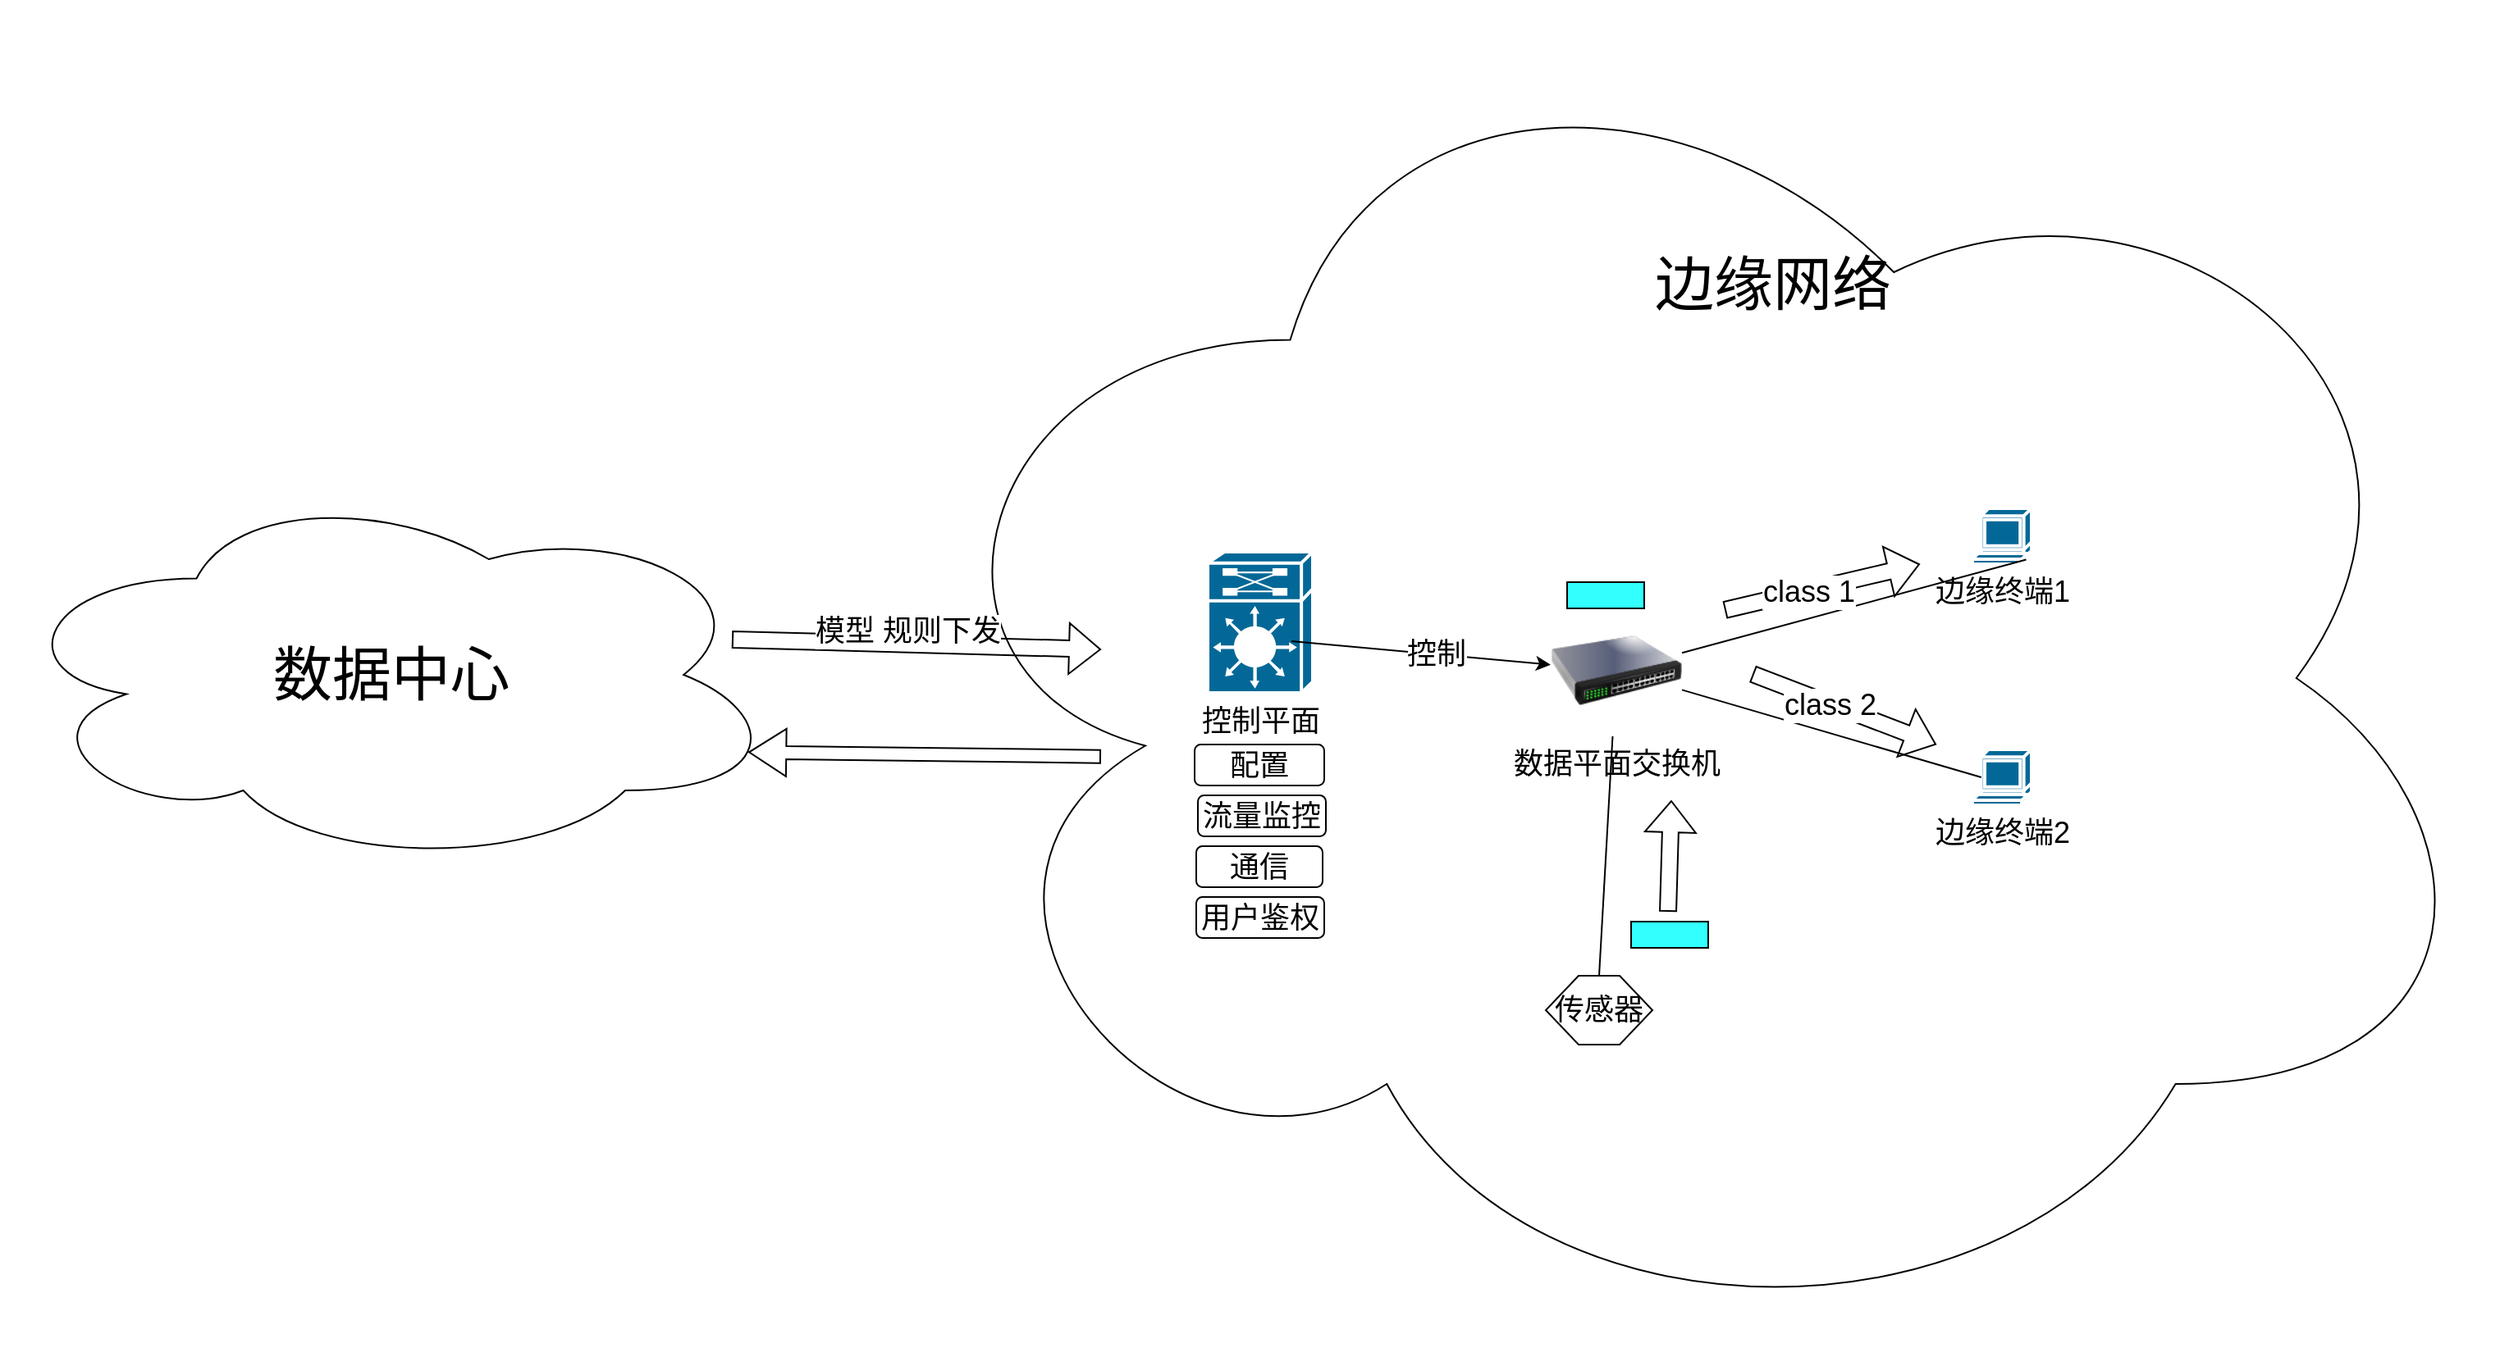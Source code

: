 <mxfile version="24.8.1">
  <diagram name="Page-1" id="c37626ed-c26b-45fb-9056-f9ebc6bb27b6">
    <mxGraphModel dx="1666" dy="827" grid="0" gridSize="10" guides="1" tooltips="1" connect="1" arrows="1" fold="1" page="0" pageScale="1" pageWidth="1100" pageHeight="850" background="none" math="0" shadow="0">
      <root>
        <mxCell id="0" />
        <mxCell id="1" parent="0" />
        <mxCell id="VUiK0m8J7aQR_x24gXU7-26" value="" style="ellipse;shape=cloud;whiteSpace=wrap;html=1;rounded=0;shadow=0;comic=0;strokeWidth=1;fontFamily=Verdana;fontSize=12;" parent="1" vertex="1">
          <mxGeometry x="864" y="330" width="981" height="825" as="geometry" />
        </mxCell>
        <mxCell id="1c7a67bf8fd3230f-31" value="&lt;font style=&quot;font-size: 18px;&quot;&gt;控制平面&lt;/font&gt;" style="shape=mxgraph.cisco.misc.route_switch_processor;html=1;dashed=0;fillColor=#036897;strokeColor=#ffffff;strokeWidth=2;verticalLabelPosition=bottom;verticalAlign=top;rounded=0;shadow=0;comic=0;fontFamily=Verdana;fontSize=12;" parent="1" vertex="1">
          <mxGeometry x="1059" y="665.5" width="64" height="86" as="geometry" />
        </mxCell>
        <mxCell id="VUiK0m8J7aQR_x24gXU7-2" value="&lt;font style=&quot;font-size: 36px;&quot;&gt;数据中心&lt;/font&gt;" style="ellipse;shape=cloud;whiteSpace=wrap;html=1;rounded=0;shadow=0;comic=0;strokeWidth=1;fontFamily=Verdana;fontSize=12;" parent="1" vertex="1">
          <mxGeometry x="324" y="623" width="475" height="235" as="geometry" />
        </mxCell>
        <mxCell id="VUiK0m8J7aQR_x24gXU7-10" value="" style="endArrow=classic;html=1;rounded=0;exitX=0.797;exitY=0.634;exitDx=0;exitDy=0;exitPerimeter=0;" parent="1" source="1c7a67bf8fd3230f-31" target="VUiK0m8J7aQR_x24gXU7-24" edge="1">
          <mxGeometry width="50" height="50" relative="1" as="geometry">
            <mxPoint x="1532.45" y="751" as="sourcePoint" />
            <mxPoint x="1363" y="751" as="targetPoint" />
          </mxGeometry>
        </mxCell>
        <mxCell id="VUiK0m8J7aQR_x24gXU7-11" value="控制" style="edgeLabel;html=1;align=center;verticalAlign=middle;resizable=0;points=[];" parent="VUiK0m8J7aQR_x24gXU7-10" vertex="1" connectable="0">
          <mxGeometry x="0.081" relative="1" as="geometry">
            <mxPoint as="offset" />
          </mxGeometry>
        </mxCell>
        <mxCell id="-XJvPAECQiY6hBBv4kat-5" value="&lt;font style=&quot;font-size: 18px;&quot;&gt;控制&lt;/font&gt;" style="edgeLabel;html=1;align=center;verticalAlign=middle;resizable=0;points=[];" vertex="1" connectable="0" parent="VUiK0m8J7aQR_x24gXU7-10">
          <mxGeometry x="0.114" relative="1" as="geometry">
            <mxPoint as="offset" />
          </mxGeometry>
        </mxCell>
        <mxCell id="VUiK0m8J7aQR_x24gXU7-12" value="" style="shape=flexArrow;endArrow=classic;html=1;rounded=0;" parent="1" edge="1">
          <mxGeometry width="50" height="50" relative="1" as="geometry">
            <mxPoint x="769" y="719" as="sourcePoint" />
            <mxPoint x="994" y="725" as="targetPoint" />
          </mxGeometry>
        </mxCell>
        <mxCell id="VUiK0m8J7aQR_x24gXU7-13" value="&lt;font style=&quot;font-size: 18px;&quot;&gt;模型 规则下发&lt;/font&gt;" style="edgeLabel;html=1;align=center;verticalAlign=middle;resizable=0;points=[];" parent="VUiK0m8J7aQR_x24gXU7-12" vertex="1" connectable="0">
          <mxGeometry x="-0.048" y="8" relative="1" as="geometry">
            <mxPoint as="offset" />
          </mxGeometry>
        </mxCell>
        <mxCell id="VUiK0m8J7aQR_x24gXU7-17" value="&lt;font style=&quot;font-size: 18px;&quot;&gt;流量监控&lt;/font&gt;" style="rounded=1;whiteSpace=wrap;html=1;" parent="1" vertex="1">
          <mxGeometry x="1053" y="814" width="78" height="25" as="geometry" />
        </mxCell>
        <mxCell id="VUiK0m8J7aQR_x24gXU7-18" value="&lt;font style=&quot;font-size: 18px;&quot;&gt;配置&lt;/font&gt;" style="rounded=1;whiteSpace=wrap;html=1;" parent="1" vertex="1">
          <mxGeometry x="1051" y="783" width="79" height="25" as="geometry" />
        </mxCell>
        <mxCell id="VUiK0m8J7aQR_x24gXU7-19" value="&lt;font style=&quot;font-size: 18px;&quot;&gt;通信&lt;/font&gt;" style="rounded=1;whiteSpace=wrap;html=1;" parent="1" vertex="1">
          <mxGeometry x="1052" y="845" width="77" height="25" as="geometry" />
        </mxCell>
        <mxCell id="VUiK0m8J7aQR_x24gXU7-20" value="&lt;font style=&quot;font-size: 18px;&quot;&gt;传感器&lt;/font&gt;" style="shape=hexagon;perimeter=hexagonPerimeter2;whiteSpace=wrap;html=1;fixedSize=1;" parent="1" vertex="1">
          <mxGeometry x="1265" y="924" width="65" height="42" as="geometry" />
        </mxCell>
        <mxCell id="VUiK0m8J7aQR_x24gXU7-21" value="&lt;font style=&quot;font-size: 18px;&quot;&gt;边缘终端1&lt;/font&gt;" style="shape=mxgraph.cisco.computers_and_peripherals.terminal;sketch=0;html=1;pointerEvents=1;dashed=0;fillColor=#036897;strokeColor=#ffffff;strokeWidth=2;verticalLabelPosition=bottom;verticalAlign=top;align=center;outlineConnect=0;" parent="1" vertex="1">
          <mxGeometry x="1525" y="639" width="36" height="34" as="geometry" />
        </mxCell>
        <mxCell id="VUiK0m8J7aQR_x24gXU7-23" value="&lt;font style=&quot;font-size: 18px;&quot;&gt;边缘终&lt;/font&gt;&lt;font style=&quot;font-size: 18px;&quot;&gt;端2&lt;/font&gt;&lt;div&gt;&lt;br&gt;&lt;/div&gt;" style="shape=mxgraph.cisco.computers_and_peripherals.terminal;sketch=0;html=1;pointerEvents=1;dashed=0;fillColor=#036897;strokeColor=#ffffff;strokeWidth=2;verticalLabelPosition=bottom;verticalAlign=top;align=center;outlineConnect=0;" parent="1" vertex="1">
          <mxGeometry x="1525" y="786" width="36" height="34" as="geometry" />
        </mxCell>
        <mxCell id="VUiK0m8J7aQR_x24gXU7-24" value="&lt;font style=&quot;font-size: 18px;&quot;&gt;数据平面交换机&lt;/font&gt;" style="image;html=1;image=img/lib/clip_art/networking/Switch_128x128.png" parent="1" vertex="1">
          <mxGeometry x="1268" y="698" width="80" height="80" as="geometry" />
        </mxCell>
        <mxCell id="VUiK0m8J7aQR_x24gXU7-29" value="" style="endArrow=none;html=1;rounded=0;exitX=0.91;exitY=0.92;exitDx=0;exitDy=0;exitPerimeter=0;" parent="1" source="VUiK0m8J7aQR_x24gXU7-21" target="VUiK0m8J7aQR_x24gXU7-24" edge="1">
          <mxGeometry width="50" height="50" relative="1" as="geometry">
            <mxPoint x="1213" y="691" as="sourcePoint" />
            <mxPoint x="1263" y="641" as="targetPoint" />
          </mxGeometry>
        </mxCell>
        <mxCell id="VUiK0m8J7aQR_x24gXU7-30" value="" style="endArrow=none;html=1;rounded=0;exitX=0.15;exitY=0.5;exitDx=0;exitDy=0;exitPerimeter=0;" parent="1" source="VUiK0m8J7aQR_x24gXU7-23" target="VUiK0m8J7aQR_x24gXU7-24" edge="1">
          <mxGeometry width="50" height="50" relative="1" as="geometry">
            <mxPoint x="1498" y="785.75" as="sourcePoint" />
            <mxPoint x="1339" y="745.001" as="targetPoint" />
          </mxGeometry>
        </mxCell>
        <mxCell id="VUiK0m8J7aQR_x24gXU7-31" value="" style="endArrow=none;html=1;rounded=0;exitX=0.5;exitY=0;exitDx=0;exitDy=0;" parent="1" source="VUiK0m8J7aQR_x24gXU7-20" target="VUiK0m8J7aQR_x24gXU7-24" edge="1">
          <mxGeometry width="50" height="50" relative="1" as="geometry">
            <mxPoint x="1320" y="843" as="sourcePoint" />
            <mxPoint x="1370" y="793" as="targetPoint" />
          </mxGeometry>
        </mxCell>
        <mxCell id="-XJvPAECQiY6hBBv4kat-3" value="&lt;font style=&quot;font-size: 18px;&quot;&gt;用户鉴&lt;/font&gt;&lt;font style=&quot;font-size: 18px;&quot;&gt;权&lt;/font&gt;" style="rounded=1;whiteSpace=wrap;html=1;" vertex="1" parent="1">
          <mxGeometry x="1052" y="876" width="78" height="25" as="geometry" />
        </mxCell>
        <mxCell id="-XJvPAECQiY6hBBv4kat-8" value="&lt;font style=&quot;font-size: 36px;&quot;&gt;边缘网络&lt;/font&gt;" style="text;html=1;align=center;verticalAlign=middle;whiteSpace=wrap;rounded=0;" vertex="1" parent="1">
          <mxGeometry x="1322" y="487" width="163" height="30" as="geometry" />
        </mxCell>
        <mxCell id="-XJvPAECQiY6hBBv4kat-9" value="" style="shape=flexArrow;endArrow=classic;html=1;rounded=0;width=8;endSize=7.21;" edge="1" parent="1">
          <mxGeometry width="50" height="50" relative="1" as="geometry">
            <mxPoint x="994" y="790.32" as="sourcePoint" />
            <mxPoint x="779.0" y="787.675" as="targetPoint" />
          </mxGeometry>
        </mxCell>
        <mxCell id="-XJvPAECQiY6hBBv4kat-12" value="" style="rounded=0;whiteSpace=wrap;html=1;fillColor=#33FFFF;" vertex="1" parent="1">
          <mxGeometry x="1317" y="891" width="47" height="16" as="geometry" />
        </mxCell>
        <mxCell id="-XJvPAECQiY6hBBv4kat-14" value="" style="shape=flexArrow;endArrow=classic;html=1;rounded=0;" edge="1" parent="1">
          <mxGeometry width="50" height="50" relative="1" as="geometry">
            <mxPoint x="1339.5" y="885" as="sourcePoint" />
            <mxPoint x="1341.5" y="817" as="targetPoint" />
          </mxGeometry>
        </mxCell>
        <mxCell id="-XJvPAECQiY6hBBv4kat-15" value="" style="rounded=0;whiteSpace=wrap;html=1;fillColor=#33FFFF;" vertex="1" parent="1">
          <mxGeometry x="1278" y="684" width="47" height="16" as="geometry" />
        </mxCell>
        <mxCell id="-XJvPAECQiY6hBBv4kat-16" value="" style="shape=flexArrow;endArrow=classic;html=1;rounded=0;" edge="1" parent="1">
          <mxGeometry width="50" height="50" relative="1" as="geometry">
            <mxPoint x="1374" y="701" as="sourcePoint" />
            <mxPoint x="1493" y="673" as="targetPoint" />
          </mxGeometry>
        </mxCell>
        <mxCell id="-XJvPAECQiY6hBBv4kat-17" value="&lt;font style=&quot;font-size: 18px;&quot;&gt;class 1&lt;/font&gt;" style="edgeLabel;html=1;align=center;verticalAlign=middle;resizable=0;points=[];" vertex="1" connectable="0" parent="-XJvPAECQiY6hBBv4kat-16">
          <mxGeometry x="-0.156" y="-1" relative="1" as="geometry">
            <mxPoint as="offset" />
          </mxGeometry>
        </mxCell>
        <mxCell id="-XJvPAECQiY6hBBv4kat-18" value="" style="shape=flexArrow;endArrow=classic;html=1;rounded=0;" edge="1" parent="1">
          <mxGeometry width="50" height="50" relative="1" as="geometry">
            <mxPoint x="1391" y="740" as="sourcePoint" />
            <mxPoint x="1503" y="783" as="targetPoint" />
          </mxGeometry>
        </mxCell>
        <mxCell id="-XJvPAECQiY6hBBv4kat-19" value="&lt;font style=&quot;font-size: 18px;&quot;&gt;class 2&lt;/font&gt;" style="edgeLabel;html=1;align=center;verticalAlign=middle;resizable=0;points=[];" vertex="1" connectable="0" parent="-XJvPAECQiY6hBBv4kat-18">
          <mxGeometry x="-0.156" y="-1" relative="1" as="geometry">
            <mxPoint as="offset" />
          </mxGeometry>
        </mxCell>
      </root>
    </mxGraphModel>
  </diagram>
</mxfile>
